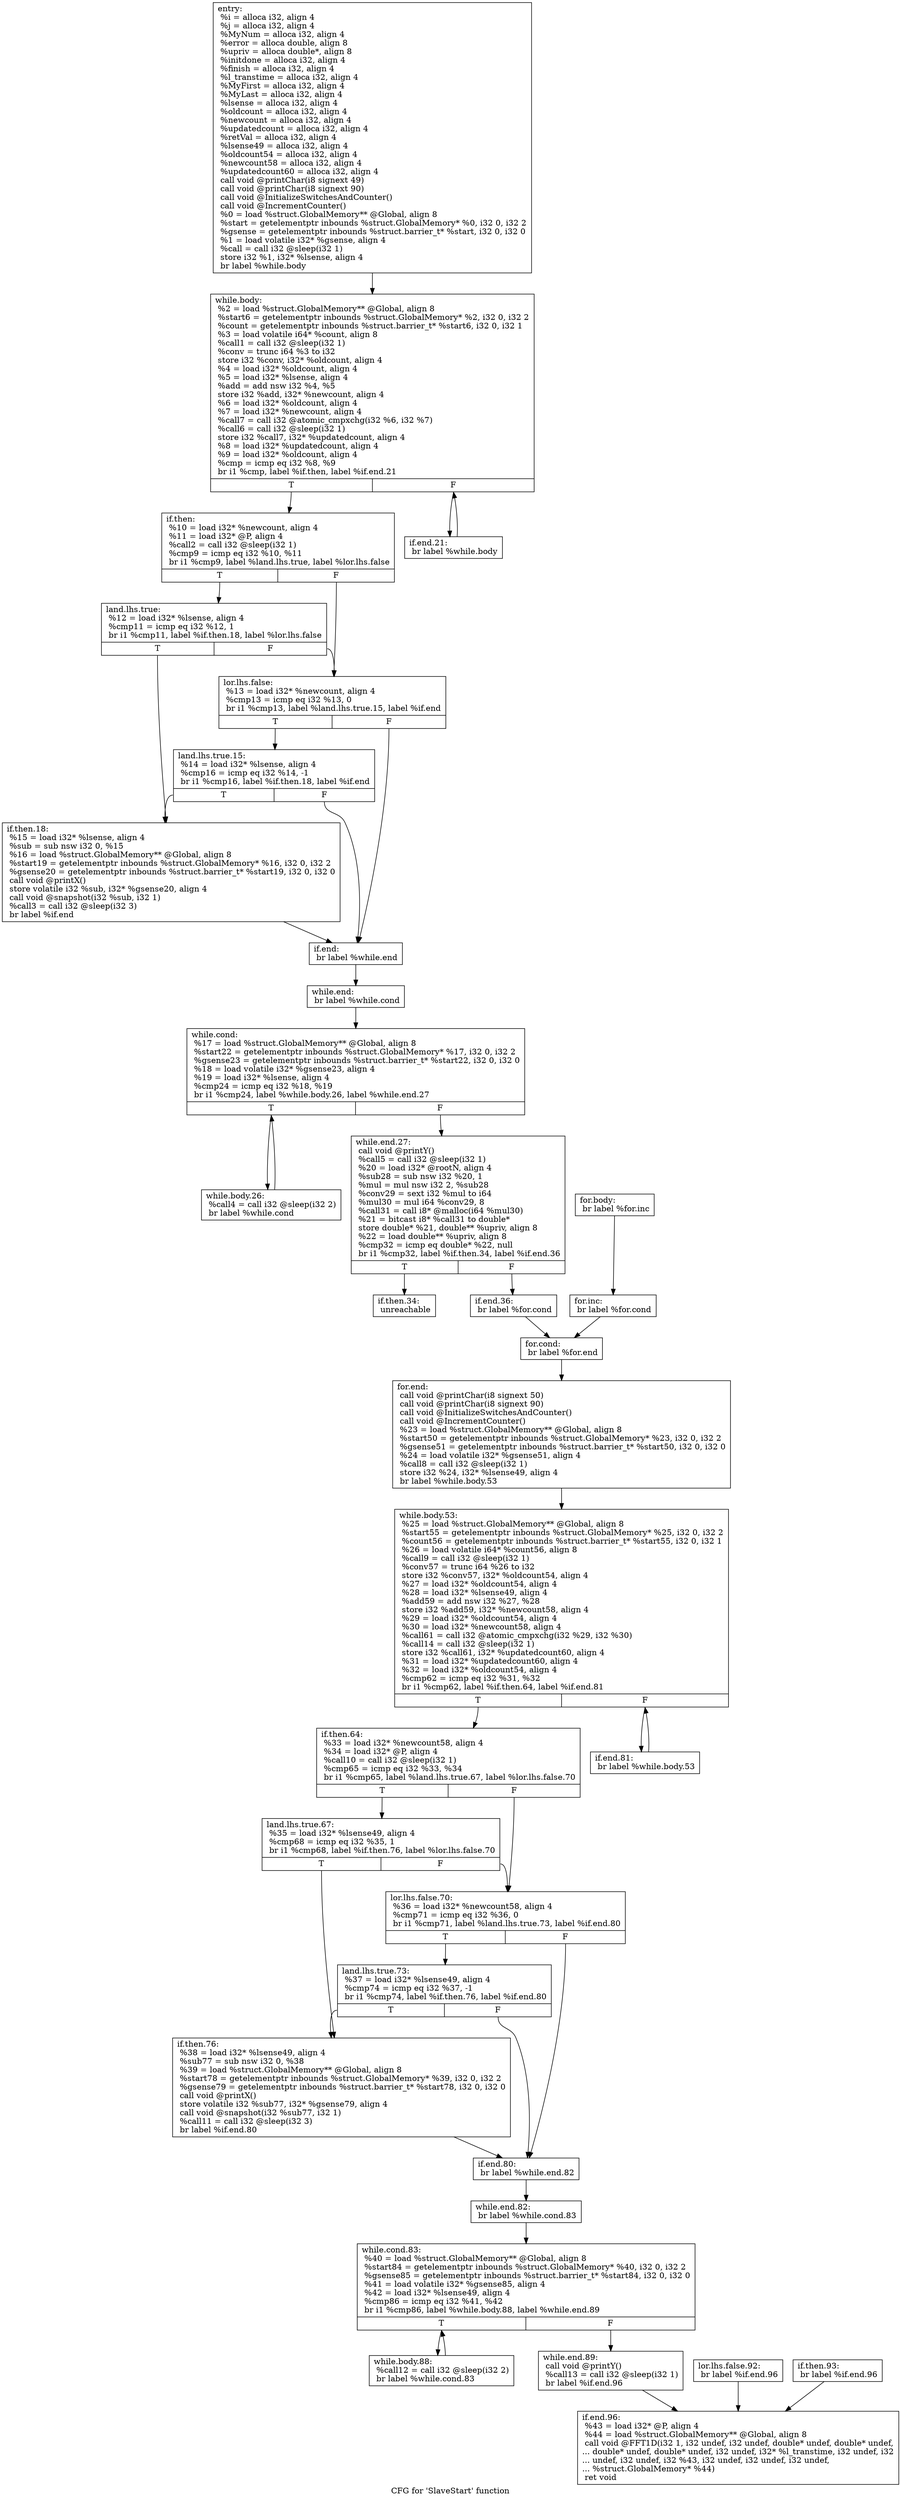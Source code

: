 digraph "CFG for 'SlaveStart' function" {
	label="CFG for 'SlaveStart' function";

	Node0x58d3a10 [shape=record,label="{entry:\l  %i = alloca i32, align 4\l  %j = alloca i32, align 4\l  %MyNum = alloca i32, align 4\l  %error = alloca double, align 8\l  %upriv = alloca double*, align 8\l  %initdone = alloca i32, align 4\l  %finish = alloca i32, align 4\l  %l_transtime = alloca i32, align 4\l  %MyFirst = alloca i32, align 4\l  %MyLast = alloca i32, align 4\l  %lsense = alloca i32, align 4\l  %oldcount = alloca i32, align 4\l  %newcount = alloca i32, align 4\l  %updatedcount = alloca i32, align 4\l  %retVal = alloca i32, align 4\l  %lsense49 = alloca i32, align 4\l  %oldcount54 = alloca i32, align 4\l  %newcount58 = alloca i32, align 4\l  %updatedcount60 = alloca i32, align 4\l  call void @printChar(i8 signext 49)\l  call void @printChar(i8 signext 90)\l  call void @InitializeSwitchesAndCounter()\l  call void @IncrementCounter()\l  %0 = load %struct.GlobalMemory** @Global, align 8\l  %start = getelementptr inbounds %struct.GlobalMemory* %0, i32 0, i32 2\l  %gsense = getelementptr inbounds %struct.barrier_t* %start, i32 0, i32 0\l  %1 = load volatile i32* %gsense, align 4\l  %call = call i32 @sleep(i32 1)\l  store i32 %1, i32* %lsense, align 4\l  br label %while.body\l}"];
	Node0x58d3a10 -> Node0x58d3a60;
	Node0x58d3a60 [shape=record,label="{while.body:                                       \l  %2 = load %struct.GlobalMemory** @Global, align 8\l  %start6 = getelementptr inbounds %struct.GlobalMemory* %2, i32 0, i32 2\l  %count = getelementptr inbounds %struct.barrier_t* %start6, i32 0, i32 1\l  %3 = load volatile i64* %count, align 8\l  %call1 = call i32 @sleep(i32 1)\l  %conv = trunc i64 %3 to i32\l  store i32 %conv, i32* %oldcount, align 4\l  %4 = load i32* %oldcount, align 4\l  %5 = load i32* %lsense, align 4\l  %add = add nsw i32 %4, %5\l  store i32 %add, i32* %newcount, align 4\l  %6 = load i32* %oldcount, align 4\l  %7 = load i32* %newcount, align 4\l  %call7 = call i32 @atomic_cmpxchg(i32 %6, i32 %7)\l  %call6 = call i32 @sleep(i32 1)\l  store i32 %call7, i32* %updatedcount, align 4\l  %8 = load i32* %updatedcount, align 4\l  %9 = load i32* %oldcount, align 4\l  %cmp = icmp eq i32 %8, %9\l  br i1 %cmp, label %if.then, label %if.end.21\l|{<s0>T|<s1>F}}"];
	Node0x58d3a60:s0 -> Node0x58d3ab0;
	Node0x58d3a60:s1 -> Node0x58d3c90;
	Node0x58d3ab0 [shape=record,label="{if.then:                                          \l  %10 = load i32* %newcount, align 4\l  %11 = load i32* @P, align 4\l  %call2 = call i32 @sleep(i32 1)\l  %cmp9 = icmp eq i32 %10, %11\l  br i1 %cmp9, label %land.lhs.true, label %lor.lhs.false\l|{<s0>T|<s1>F}}"];
	Node0x58d3ab0:s0 -> Node0x58d3b00;
	Node0x58d3ab0:s1 -> Node0x58d3b50;
	Node0x58d3b00 [shape=record,label="{land.lhs.true:                                    \l  %12 = load i32* %lsense, align 4\l  %cmp11 = icmp eq i32 %12, 1\l  br i1 %cmp11, label %if.then.18, label %lor.lhs.false\l|{<s0>T|<s1>F}}"];
	Node0x58d3b00:s0 -> Node0x58d3bf0;
	Node0x58d3b00:s1 -> Node0x58d3b50;
	Node0x58d3b50 [shape=record,label="{lor.lhs.false:                                    \l  %13 = load i32* %newcount, align 4\l  %cmp13 = icmp eq i32 %13, 0\l  br i1 %cmp13, label %land.lhs.true.15, label %if.end\l|{<s0>T|<s1>F}}"];
	Node0x58d3b50:s0 -> Node0x58d3ba0;
	Node0x58d3b50:s1 -> Node0x58d3c40;
	Node0x58d3ba0 [shape=record,label="{land.lhs.true.15:                                 \l  %14 = load i32* %lsense, align 4\l  %cmp16 = icmp eq i32 %14, -1\l  br i1 %cmp16, label %if.then.18, label %if.end\l|{<s0>T|<s1>F}}"];
	Node0x58d3ba0:s0 -> Node0x58d3bf0;
	Node0x58d3ba0:s1 -> Node0x58d3c40;
	Node0x58d3bf0 [shape=record,label="{if.then.18:                                       \l  %15 = load i32* %lsense, align 4\l  %sub = sub nsw i32 0, %15\l  %16 = load %struct.GlobalMemory** @Global, align 8\l  %start19 = getelementptr inbounds %struct.GlobalMemory* %16, i32 0, i32 2\l  %gsense20 = getelementptr inbounds %struct.barrier_t* %start19, i32 0, i32 0\l  call void @printX()\l  store volatile i32 %sub, i32* %gsense20, align 4\l  call void @snapshot(i32 %sub, i32 1)\l  %call3 = call i32 @sleep(i32 3)\l  br label %if.end\l}"];
	Node0x58d3bf0 -> Node0x58d3c40;
	Node0x58d3c40 [shape=record,label="{if.end:                                           \l  br label %while.end\l}"];
	Node0x58d3c40 -> Node0x58d3ce0;
	Node0x58d3c90 [shape=record,label="{if.end.21:                                        \l  br label %while.body\l}"];
	Node0x58d3c90 -> Node0x58d3a60;
	Node0x58d3ce0 [shape=record,label="{while.end:                                        \l  br label %while.cond\l}"];
	Node0x58d3ce0 -> Node0x58d3d30;
	Node0x58d3d30 [shape=record,label="{while.cond:                                       \l  %17 = load %struct.GlobalMemory** @Global, align 8\l  %start22 = getelementptr inbounds %struct.GlobalMemory* %17, i32 0, i32 2\l  %gsense23 = getelementptr inbounds %struct.barrier_t* %start22, i32 0, i32 0\l  %18 = load volatile i32* %gsense23, align 4\l  %19 = load i32* %lsense, align 4\l  %cmp24 = icmp eq i32 %18, %19\l  br i1 %cmp24, label %while.body.26, label %while.end.27\l|{<s0>T|<s1>F}}"];
	Node0x58d3d30:s0 -> Node0x58d3d80;
	Node0x58d3d30:s1 -> Node0x58d3dd0;
	Node0x58d3d80 [shape=record,label="{while.body.26:                                    \l  %call4 = call i32 @sleep(i32 2)\l  br label %while.cond\l}"];
	Node0x58d3d80 -> Node0x58d3d30;
	Node0x58d3dd0 [shape=record,label="{while.end.27:                                     \l  call void @printY()\l  %call5 = call i32 @sleep(i32 1)\l  %20 = load i32* @rootN, align 4\l  %sub28 = sub nsw i32 %20, 1\l  %mul = mul nsw i32 2, %sub28\l  %conv29 = sext i32 %mul to i64\l  %mul30 = mul i64 %conv29, 8\l  %call31 = call i8* @malloc(i64 %mul30)\l  %21 = bitcast i8* %call31 to double*\l  store double* %21, double** %upriv, align 8\l  %22 = load double** %upriv, align 8\l  %cmp32 = icmp eq double* %22, null\l  br i1 %cmp32, label %if.then.34, label %if.end.36\l|{<s0>T|<s1>F}}"];
	Node0x58d3dd0:s0 -> Node0x58d3e20;
	Node0x58d3dd0:s1 -> Node0x58d3e70;
	Node0x58d3e20 [shape=record,label="{if.then.34:                                       \l  unreachable\l}"];
	Node0x58d3e70 [shape=record,label="{if.end.36:                                        \l  br label %for.cond\l}"];
	Node0x58d3e70 -> Node0x58d3ec0;
	Node0x58d3ec0 [shape=record,label="{for.cond:                                         \l  br label %for.end\l}"];
	Node0x58d3ec0 -> Node0x58d3fb0;
	Node0x58d3f10 [shape=record,label="{for.body:                                         \l  br label %for.inc\l}"];
	Node0x58d3f10 -> Node0x58d3f60;
	Node0x58d3f60 [shape=record,label="{for.inc:                                          \l  br label %for.cond\l}"];
	Node0x58d3f60 -> Node0x58d3ec0;
	Node0x58d3fb0 [shape=record,label="{for.end:                                          \l  call void @printChar(i8 signext 50)\l  call void @printChar(i8 signext 90)\l  call void @InitializeSwitchesAndCounter()\l  call void @IncrementCounter()\l  %23 = load %struct.GlobalMemory** @Global, align 8\l  %start50 = getelementptr inbounds %struct.GlobalMemory* %23, i32 0, i32 2\l  %gsense51 = getelementptr inbounds %struct.barrier_t* %start50, i32 0, i32 0\l  %24 = load volatile i32* %gsense51, align 4\l  %call8 = call i32 @sleep(i32 1)\l  store i32 %24, i32* %lsense49, align 4\l  br label %while.body.53\l}"];
	Node0x58d3fb0 -> Node0x58d4000;
	Node0x58d4000 [shape=record,label="{while.body.53:                                    \l  %25 = load %struct.GlobalMemory** @Global, align 8\l  %start55 = getelementptr inbounds %struct.GlobalMemory* %25, i32 0, i32 2\l  %count56 = getelementptr inbounds %struct.barrier_t* %start55, i32 0, i32 1\l  %26 = load volatile i64* %count56, align 8\l  %call9 = call i32 @sleep(i32 1)\l  %conv57 = trunc i64 %26 to i32\l  store i32 %conv57, i32* %oldcount54, align 4\l  %27 = load i32* %oldcount54, align 4\l  %28 = load i32* %lsense49, align 4\l  %add59 = add nsw i32 %27, %28\l  store i32 %add59, i32* %newcount58, align 4\l  %29 = load i32* %oldcount54, align 4\l  %30 = load i32* %newcount58, align 4\l  %call61 = call i32 @atomic_cmpxchg(i32 %29, i32 %30)\l  %call14 = call i32 @sleep(i32 1)\l  store i32 %call61, i32* %updatedcount60, align 4\l  %31 = load i32* %updatedcount60, align 4\l  %32 = load i32* %oldcount54, align 4\l  %cmp62 = icmp eq i32 %31, %32\l  br i1 %cmp62, label %if.then.64, label %if.end.81\l|{<s0>T|<s1>F}}"];
	Node0x58d4000:s0 -> Node0x58d4050;
	Node0x58d4000:s1 -> Node0x58d4230;
	Node0x58d4050 [shape=record,label="{if.then.64:                                       \l  %33 = load i32* %newcount58, align 4\l  %34 = load i32* @P, align 4\l  %call10 = call i32 @sleep(i32 1)\l  %cmp65 = icmp eq i32 %33, %34\l  br i1 %cmp65, label %land.lhs.true.67, label %lor.lhs.false.70\l|{<s0>T|<s1>F}}"];
	Node0x58d4050:s0 -> Node0x58d40a0;
	Node0x58d4050:s1 -> Node0x58d40f0;
	Node0x58d40a0 [shape=record,label="{land.lhs.true.67:                                 \l  %35 = load i32* %lsense49, align 4\l  %cmp68 = icmp eq i32 %35, 1\l  br i1 %cmp68, label %if.then.76, label %lor.lhs.false.70\l|{<s0>T|<s1>F}}"];
	Node0x58d40a0:s0 -> Node0x58d4190;
	Node0x58d40a0:s1 -> Node0x58d40f0;
	Node0x58d40f0 [shape=record,label="{lor.lhs.false.70:                                 \l  %36 = load i32* %newcount58, align 4\l  %cmp71 = icmp eq i32 %36, 0\l  br i1 %cmp71, label %land.lhs.true.73, label %if.end.80\l|{<s0>T|<s1>F}}"];
	Node0x58d40f0:s0 -> Node0x58d4140;
	Node0x58d40f0:s1 -> Node0x58d41e0;
	Node0x58d4140 [shape=record,label="{land.lhs.true.73:                                 \l  %37 = load i32* %lsense49, align 4\l  %cmp74 = icmp eq i32 %37, -1\l  br i1 %cmp74, label %if.then.76, label %if.end.80\l|{<s0>T|<s1>F}}"];
	Node0x58d4140:s0 -> Node0x58d4190;
	Node0x58d4140:s1 -> Node0x58d41e0;
	Node0x58d4190 [shape=record,label="{if.then.76:                                       \l  %38 = load i32* %lsense49, align 4\l  %sub77 = sub nsw i32 0, %38\l  %39 = load %struct.GlobalMemory** @Global, align 8\l  %start78 = getelementptr inbounds %struct.GlobalMemory* %39, i32 0, i32 2\l  %gsense79 = getelementptr inbounds %struct.barrier_t* %start78, i32 0, i32 0\l  call void @printX()\l  store volatile i32 %sub77, i32* %gsense79, align 4\l  call void @snapshot(i32 %sub77, i32 1)\l  %call11 = call i32 @sleep(i32 3)\l  br label %if.end.80\l}"];
	Node0x58d4190 -> Node0x58d41e0;
	Node0x58d41e0 [shape=record,label="{if.end.80:                                        \l  br label %while.end.82\l}"];
	Node0x58d41e0 -> Node0x58d4280;
	Node0x58d4230 [shape=record,label="{if.end.81:                                        \l  br label %while.body.53\l}"];
	Node0x58d4230 -> Node0x58d4000;
	Node0x58d4280 [shape=record,label="{while.end.82:                                     \l  br label %while.cond.83\l}"];
	Node0x58d4280 -> Node0x58d42d0;
	Node0x58d42d0 [shape=record,label="{while.cond.83:                                    \l  %40 = load %struct.GlobalMemory** @Global, align 8\l  %start84 = getelementptr inbounds %struct.GlobalMemory* %40, i32 0, i32 2\l  %gsense85 = getelementptr inbounds %struct.barrier_t* %start84, i32 0, i32 0\l  %41 = load volatile i32* %gsense85, align 4\l  %42 = load i32* %lsense49, align 4\l  %cmp86 = icmp eq i32 %41, %42\l  br i1 %cmp86, label %while.body.88, label %while.end.89\l|{<s0>T|<s1>F}}"];
	Node0x58d42d0:s0 -> Node0x58d4320;
	Node0x58d42d0:s1 -> Node0x58d4370;
	Node0x58d4320 [shape=record,label="{while.body.88:                                    \l  %call12 = call i32 @sleep(i32 2)\l  br label %while.cond.83\l}"];
	Node0x58d4320 -> Node0x58d42d0;
	Node0x58d4370 [shape=record,label="{while.end.89:                                     \l  call void @printY()\l  %call13 = call i32 @sleep(i32 1)\l  br label %if.end.96\l}"];
	Node0x58d4370 -> Node0x58d4460;
	Node0x58d43c0 [shape=record,label="{lor.lhs.false.92:                                 \l  br label %if.end.96\l}"];
	Node0x58d43c0 -> Node0x58d4460;
	Node0x58d4410 [shape=record,label="{if.then.93:                                       \l  br label %if.end.96\l}"];
	Node0x58d4410 -> Node0x58d4460;
	Node0x58d4460 [shape=record,label="{if.end.96:                                        \l  %43 = load i32* @P, align 4\l  %44 = load %struct.GlobalMemory** @Global, align 8\l  call void @FFT1D(i32 1, i32 undef, i32 undef, double* undef, double* undef,\l... double* undef, double* undef, i32 undef, i32* %l_transtime, i32 undef, i32\l... undef, i32 undef, i32 %43, i32 undef, i32 undef, i32 undef,\l... %struct.GlobalMemory* %44)\l  ret void\l}"];
}
